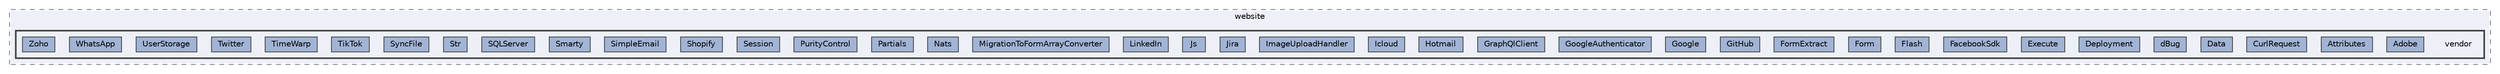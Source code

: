 digraph "dev.sharpishly.com/website/vendor"
{
 // LATEX_PDF_SIZE
  bgcolor="transparent";
  edge [fontname=Helvetica,fontsize=10,labelfontname=Helvetica,labelfontsize=10];
  node [fontname=Helvetica,fontsize=10,shape=box,height=0.2,width=0.4];
  compound=true
  subgraph clusterdir_ff6f6bce3f2bcf9a6c79877f9e9672f6 {
    graph [ bgcolor="#edf0f7", pencolor="grey50", label="website", fontname=Helvetica,fontsize=10 style="filled,dashed", URL="dir_ff6f6bce3f2bcf9a6c79877f9e9672f6.html",tooltip=""]
  subgraph clusterdir_6031a4b2d1cb1e9d66cf451e65c1ec22 {
    graph [ bgcolor="#edf0f7", pencolor="grey25", label="", fontname=Helvetica,fontsize=10 style="filled,bold", URL="dir_6031a4b2d1cb1e9d66cf451e65c1ec22.html",tooltip=""]
    dir_6031a4b2d1cb1e9d66cf451e65c1ec22 [shape=plaintext, label="vendor"];
  dir_63372888c9f1aa196e11d7581e687585 [label="Adobe", fillcolor="#a2b4d6", color="grey25", style="filled", URL="dir_63372888c9f1aa196e11d7581e687585.html",tooltip=""];
  dir_5539b10946b4377cee1cb575745f922f [label="Attributes", fillcolor="#a2b4d6", color="grey25", style="filled", URL="dir_5539b10946b4377cee1cb575745f922f.html",tooltip=""];
  dir_eb72cee0829a69c7b6e61fb580d479fe [label="CurlRequest", fillcolor="#a2b4d6", color="grey25", style="filled", URL="dir_eb72cee0829a69c7b6e61fb580d479fe.html",tooltip=""];
  dir_f4500393263c73ad4edab074228a4d3b [label="Data", fillcolor="#a2b4d6", color="grey25", style="filled", URL="dir_f4500393263c73ad4edab074228a4d3b.html",tooltip=""];
  dir_eea049b549f37c8a2bfdcccb003bbee4 [label="dBug", fillcolor="#a2b4d6", color="grey25", style="filled", URL="dir_eea049b549f37c8a2bfdcccb003bbee4.html",tooltip=""];
  dir_19a0dd276f0f8b0ce32856fdcfe46064 [label="Deployment", fillcolor="#a2b4d6", color="grey25", style="filled", URL="dir_19a0dd276f0f8b0ce32856fdcfe46064.html",tooltip=""];
  dir_68610e680b99c966e9a8450273ab5c78 [label="Execute", fillcolor="#a2b4d6", color="grey25", style="filled", URL="dir_68610e680b99c966e9a8450273ab5c78.html",tooltip=""];
  dir_efabcd759f909eb4ea6315aaeb1b62aa [label="FacebookSdk", fillcolor="#a2b4d6", color="grey25", style="filled", URL="dir_efabcd759f909eb4ea6315aaeb1b62aa.html",tooltip=""];
  dir_f6d94180f65b1226349f3f18cd149b1b [label="Flash", fillcolor="#a2b4d6", color="grey25", style="filled", URL="dir_f6d94180f65b1226349f3f18cd149b1b.html",tooltip=""];
  dir_96ca4d79bea733ffda45ea141334f0ba [label="Form", fillcolor="#a2b4d6", color="grey25", style="filled", URL="dir_96ca4d79bea733ffda45ea141334f0ba.html",tooltip=""];
  dir_156c4f00552a18b0cf111c97a6e1ca12 [label="FormExtract", fillcolor="#a2b4d6", color="grey25", style="filled", URL="dir_156c4f00552a18b0cf111c97a6e1ca12.html",tooltip=""];
  dir_8acb57f58a3a33726182aa9c10d78611 [label="GitHub", fillcolor="#a2b4d6", color="grey25", style="filled", URL="dir_8acb57f58a3a33726182aa9c10d78611.html",tooltip=""];
  dir_49bd7a03f3238f200ab3d9ac2f88ec8e [label="Google", fillcolor="#a2b4d6", color="grey25", style="filled", URL="dir_49bd7a03f3238f200ab3d9ac2f88ec8e.html",tooltip=""];
  dir_16a5f32249a999b1d3244741f3908dfd [label="GoogleAuthenticator", fillcolor="#a2b4d6", color="grey25", style="filled", URL="dir_16a5f32249a999b1d3244741f3908dfd.html",tooltip=""];
  dir_d9ee3ceb76d366e050e1c0c25d31376e [label="GraphQlClient", fillcolor="#a2b4d6", color="grey25", style="filled", URL="dir_d9ee3ceb76d366e050e1c0c25d31376e.html",tooltip=""];
  dir_421210b9922db53ba8c58ffaf0eb5574 [label="Hotmail", fillcolor="#a2b4d6", color="grey25", style="filled", URL="dir_421210b9922db53ba8c58ffaf0eb5574.html",tooltip=""];
  dir_81cbdaf202601ac496411c1d25771997 [label="Icloud", fillcolor="#a2b4d6", color="grey25", style="filled", URL="dir_81cbdaf202601ac496411c1d25771997.html",tooltip=""];
  dir_350ae55a032e38d5559e1bbafce96d86 [label="ImageUploadHandler", fillcolor="#a2b4d6", color="grey25", style="filled", URL="dir_350ae55a032e38d5559e1bbafce96d86.html",tooltip=""];
  dir_b3c50842249ecc1c84dba641d4307a43 [label="Jira", fillcolor="#a2b4d6", color="grey25", style="filled", URL="dir_b3c50842249ecc1c84dba641d4307a43.html",tooltip=""];
  dir_6567056eb0316880bc9c2ce1816a7819 [label="Js", fillcolor="#a2b4d6", color="grey25", style="filled", URL="dir_6567056eb0316880bc9c2ce1816a7819.html",tooltip=""];
  dir_657dc4ecaa169452ce1a662f989ed437 [label="LinkedIn", fillcolor="#a2b4d6", color="grey25", style="filled", URL="dir_657dc4ecaa169452ce1a662f989ed437.html",tooltip=""];
  dir_c68379f083df63888db45f2a86c7b0b0 [label="MigrationToFormArrayConverter", fillcolor="#a2b4d6", color="grey25", style="filled", URL="dir_c68379f083df63888db45f2a86c7b0b0.html",tooltip=""];
  dir_ac5a422b42f1172f76c8cbcc917e8fa2 [label="Nats", fillcolor="#a2b4d6", color="grey25", style="filled", URL="dir_ac5a422b42f1172f76c8cbcc917e8fa2.html",tooltip=""];
  dir_68c5737f37b0245b1a06dc2dbe119dcf [label="Partials", fillcolor="#a2b4d6", color="grey25", style="filled", URL="dir_68c5737f37b0245b1a06dc2dbe119dcf.html",tooltip=""];
  dir_e212a3ad48dade0b7ba760dbb0f8263f [label="PurityControl", fillcolor="#a2b4d6", color="grey25", style="filled", URL="dir_e212a3ad48dade0b7ba760dbb0f8263f.html",tooltip=""];
  dir_a6e4fc48b9b39c82b96c470326d90dfa [label="Session", fillcolor="#a2b4d6", color="grey25", style="filled", URL="dir_a6e4fc48b9b39c82b96c470326d90dfa.html",tooltip=""];
  dir_e70b32c0496083c4885e2a18cb780710 [label="Shopify", fillcolor="#a2b4d6", color="grey25", style="filled", URL="dir_e70b32c0496083c4885e2a18cb780710.html",tooltip=""];
  dir_5e5b0ecb73f4bca5b2716a218f2019c7 [label="SimpleEmail", fillcolor="#a2b4d6", color="grey25", style="filled", URL="dir_5e5b0ecb73f4bca5b2716a218f2019c7.html",tooltip=""];
  dir_d47aa5838775e0b478750a1e09ca79f0 [label="Smarty", fillcolor="#a2b4d6", color="grey25", style="filled", URL="dir_d47aa5838775e0b478750a1e09ca79f0.html",tooltip=""];
  dir_a84105e30a5ca8aabc36edd43d5b7303 [label="SQLServer", fillcolor="#a2b4d6", color="grey25", style="filled", URL="dir_a84105e30a5ca8aabc36edd43d5b7303.html",tooltip=""];
  dir_aba49a2bae509fa12d535c70d4474dc9 [label="Str", fillcolor="#a2b4d6", color="grey25", style="filled", URL="dir_aba49a2bae509fa12d535c70d4474dc9.html",tooltip=""];
  dir_25f7e49d17bf6590c64c72e2e999fac8 [label="SyncFile", fillcolor="#a2b4d6", color="grey25", style="filled", URL="dir_25f7e49d17bf6590c64c72e2e999fac8.html",tooltip=""];
  dir_56b338d88683b25780af7ca4fc60f674 [label="TikTok", fillcolor="#a2b4d6", color="grey25", style="filled", URL="dir_56b338d88683b25780af7ca4fc60f674.html",tooltip=""];
  dir_0b48dd0a802b8fdccfd3e246a12db5a2 [label="TimeWarp", fillcolor="#a2b4d6", color="grey25", style="filled", URL="dir_0b48dd0a802b8fdccfd3e246a12db5a2.html",tooltip=""];
  dir_827e9963f5ae165b6184bcb9a787fe66 [label="Twitter", fillcolor="#a2b4d6", color="grey25", style="filled", URL="dir_827e9963f5ae165b6184bcb9a787fe66.html",tooltip=""];
  dir_53abe05b08063df433ef12cc9186dbe4 [label="UserStorage", fillcolor="#a2b4d6", color="grey25", style="filled", URL="dir_53abe05b08063df433ef12cc9186dbe4.html",tooltip=""];
  dir_2bf3ad6b86a5169c3c7d3b85fa6ffcb0 [label="WhatsApp", fillcolor="#a2b4d6", color="grey25", style="filled", URL="dir_2bf3ad6b86a5169c3c7d3b85fa6ffcb0.html",tooltip=""];
  dir_afaef588c736cd1f631774031203da7b [label="Zoho", fillcolor="#a2b4d6", color="grey25", style="filled", URL="dir_afaef588c736cd1f631774031203da7b.html",tooltip=""];
  }
  }
}
